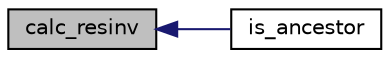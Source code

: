 digraph "calc_resinv"
{
  edge [fontname="Helvetica",fontsize="10",labelfontname="Helvetica",labelfontsize="10"];
  node [fontname="Helvetica",fontsize="10",shape=record];
  rankdir="LR";
  Node21 [label="calc_resinv",height=0.2,width=0.4,color="black", fillcolor="grey75", style="filled", fontcolor="black"];
  Node21 -> Node22 [dir="back",color="midnightblue",fontsize="10",style="solid",fontname="Helvetica"];
  Node22 [label="is_ancestor",height=0.2,width=0.4,color="black", fillcolor="white", style="filled",URL="$d9/d60/discreta_8h.html#aa0f966d433afa5fb9e50fd20c832838c"];
}

